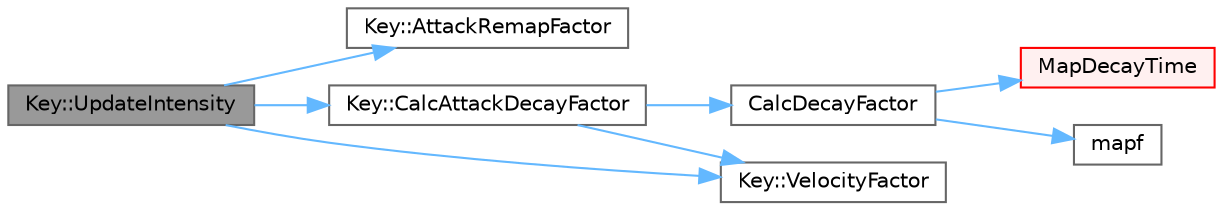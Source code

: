 digraph "Key::UpdateIntensity"
{
 // LATEX_PDF_SIZE
  bgcolor="transparent";
  edge [fontname=Helvetica,fontsize=10,labelfontname=Helvetica,labelfontsize=10];
  node [fontname=Helvetica,fontsize=10,shape=box,height=0.2,width=0.4];
  rankdir="LR";
  Node1 [id="Node000001",label="Key::UpdateIntensity",height=0.2,width=0.4,color="gray40", fillcolor="grey60", style="filled", fontcolor="black",tooltip=" "];
  Node1 -> Node2 [id="edge1_Node000001_Node000002",color="steelblue1",style="solid",tooltip=" "];
  Node2 [id="Node000002",label="Key::AttackRemapFactor",height=0.2,width=0.4,color="grey40", fillcolor="white", style="filled",URL="$db/d42/struct_key.html#a7f137c239dd54c73259f0df8731b5164",tooltip=" "];
  Node1 -> Node3 [id="edge2_Node000001_Node000003",color="steelblue1",style="solid",tooltip=" "];
  Node3 [id="Node000003",label="Key::CalcAttackDecayFactor",height=0.2,width=0.4,color="grey40", fillcolor="white", style="filled",URL="$db/d42/struct_key.html#abbe629a5358df091d6202309e8327b23",tooltip=" "];
  Node3 -> Node4 [id="edge3_Node000003_Node000004",color="steelblue1",style="solid",tooltip=" "];
  Node4 [id="Node000004",label="CalcDecayFactor",height=0.2,width=0.4,color="grey40", fillcolor="white", style="filled",URL="$df/d2d/util_8cpp.html#a0f02f59740c07ab03cedef15f4db1fb5",tooltip=" "];
  Node4 -> Node5 [id="edge4_Node000004_Node000005",color="steelblue1",style="solid",tooltip=" "];
  Node5 [id="Node000005",label="MapDecayTime",height=0.2,width=0.4,color="red", fillcolor="#FFF0F0", style="filled",URL="$df/d2d/util_8cpp.html#aee747f0ac88c4cf7788a0c9d9b80268d",tooltip=" "];
  Node4 -> Node9 [id="edge5_Node000004_Node000009",color="steelblue1",style="solid",tooltip=" "];
  Node9 [id="Node000009",label="mapf",height=0.2,width=0.4,color="grey40", fillcolor="white", style="filled",URL="$df/d2d/util_8cpp.html#a06d59f8f94c4693a77270d804881f468",tooltip=" "];
  Node3 -> Node10 [id="edge6_Node000003_Node000010",color="steelblue1",style="solid",tooltip=" "];
  Node10 [id="Node000010",label="Key::VelocityFactor",height=0.2,width=0.4,color="grey40", fillcolor="white", style="filled",URL="$db/d42/struct_key.html#ad1ebc123a10761ef1d1273e4afa30f61",tooltip=" "];
  Node1 -> Node10 [id="edge7_Node000001_Node000010",color="steelblue1",style="solid",tooltip=" "];
}

